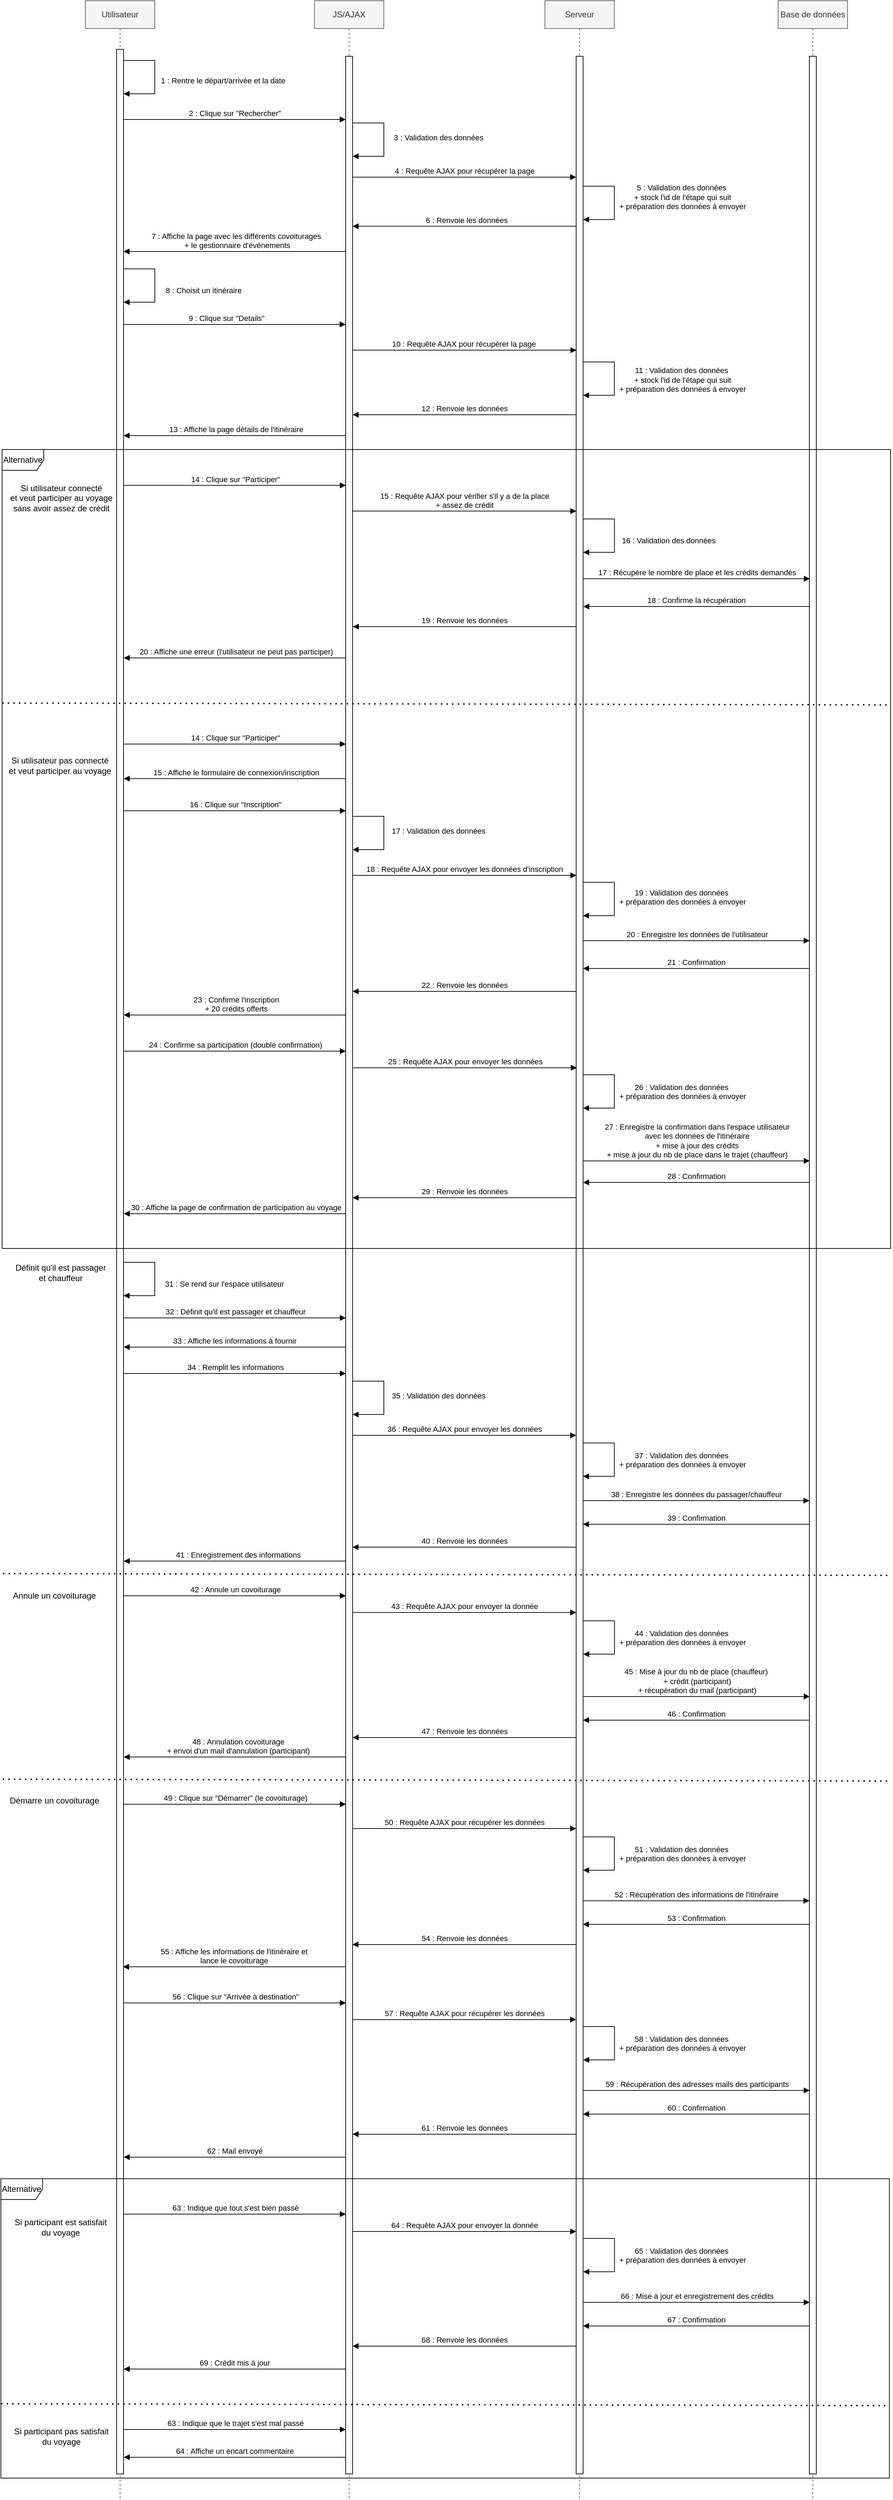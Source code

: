 <mxfile version="26.1.0">
  <diagram name="Page-1" id="u-rIRrIZhtLgrM0JxM6Q">
    <mxGraphModel dx="1744" dy="856" grid="1" gridSize="10" guides="1" tooltips="1" connect="1" arrows="1" fold="1" page="1" pageScale="1" pageWidth="3000" pageHeight="4000" math="0" shadow="0">
      <root>
        <mxCell id="0" />
        <mxCell id="1" parent="0" />
        <mxCell id="85-nd7Pac5KGnq_iWngu-76" value="48 : Annulation covoiturage&lt;div&gt;+ envoi d&#39;un mail d&#39;annulation (participant)&lt;/div&gt;" style="html=1;verticalAlign=bottom;endArrow=block;edgeStyle=elbowEdgeStyle;elbow=vertical;curved=0;rounded=0;jumpSize=6;" edge="1" parent="1">
          <mxGeometry relative="1" as="geometry">
            <mxPoint x="655" y="2812" as="sourcePoint" />
            <Array as="points">
              <mxPoint x="660" y="2812" />
            </Array>
            <mxPoint x="335.28" y="2812" as="targetPoint" />
            <mxPoint as="offset" />
          </mxGeometry>
        </mxCell>
        <mxCell id="85-nd7Pac5KGnq_iWngu-69" value="41 : Enregistrement des informations" style="html=1;verticalAlign=bottom;endArrow=block;edgeStyle=elbowEdgeStyle;elbow=vertical;curved=0;rounded=0;jumpSize=6;" edge="1" parent="1">
          <mxGeometry relative="1" as="geometry">
            <mxPoint x="655" y="2530" as="sourcePoint" />
            <Array as="points">
              <mxPoint x="660" y="2530" />
            </Array>
            <mxPoint x="335.28" y="2530" as="targetPoint" />
            <mxPoint as="offset" />
          </mxGeometry>
        </mxCell>
        <mxCell id="85-nd7Pac5KGnq_iWngu-58" value="30 : Affiche la page de confirmation de participation au voyage" style="html=1;verticalAlign=bottom;endArrow=block;edgeStyle=elbowEdgeStyle;elbow=vertical;curved=0;rounded=0;jumpSize=6;" edge="1" parent="1">
          <mxGeometry relative="1" as="geometry">
            <mxPoint x="658.78" y="2030" as="sourcePoint" />
            <Array as="points">
              <mxPoint x="659.28" y="2030" />
            </Array>
            <mxPoint x="335.28" y="2030" as="targetPoint" />
            <mxPoint as="offset" />
          </mxGeometry>
        </mxCell>
        <mxCell id="85-nd7Pac5KGnq_iWngu-50" value="23 : Confirme l&#39;inscription&lt;div&gt;+ 20 crédits offerts&lt;/div&gt;" style="html=1;verticalAlign=bottom;endArrow=block;edgeStyle=elbowEdgeStyle;elbow=vertical;curved=0;rounded=0;jumpSize=6;" edge="1" parent="1">
          <mxGeometry relative="1" as="geometry">
            <mxPoint x="658.78" y="1744" as="sourcePoint" />
            <Array as="points">
              <mxPoint x="659.28" y="1744" />
            </Array>
            <mxPoint x="335.28" y="1744" as="targetPoint" />
            <mxPoint as="offset" />
          </mxGeometry>
        </mxCell>
        <mxCell id="85-nd7Pac5KGnq_iWngu-42" value="15 : Affiche le formulaire de connexion/inscription" style="html=1;verticalAlign=bottom;endArrow=block;edgeStyle=elbowEdgeStyle;elbow=vertical;curved=0;rounded=0;jumpSize=6;" edge="1" parent="1">
          <mxGeometry relative="1" as="geometry">
            <mxPoint x="658.78" y="1403.75" as="sourcePoint" />
            <Array as="points">
              <mxPoint x="659.28" y="1403.75" />
            </Array>
            <mxPoint x="335.28" y="1403.75" as="targetPoint" />
            <mxPoint as="offset" />
          </mxGeometry>
        </mxCell>
        <mxCell id="85-nd7Pac5KGnq_iWngu-41" value="20 : Affiche une erreur (l&#39;utilisateur ne peut pas participer)" style="html=1;verticalAlign=bottom;endArrow=block;edgeStyle=elbowEdgeStyle;elbow=vertical;curved=0;rounded=0;jumpSize=6;" edge="1" parent="1">
          <mxGeometry relative="1" as="geometry">
            <mxPoint x="658.78" y="1230" as="sourcePoint" />
            <Array as="points">
              <mxPoint x="659.28" y="1230" />
            </Array>
            <mxPoint x="335.28" y="1230" as="targetPoint" />
            <mxPoint as="offset" />
          </mxGeometry>
        </mxCell>
        <mxCell id="85-nd7Pac5KGnq_iWngu-1" value="10 : Requête AJAX pour récupérer la page" style="html=1;verticalAlign=bottom;endArrow=block;edgeStyle=elbowEdgeStyle;elbow=vertical;curved=0;rounded=0;" edge="1" parent="1">
          <mxGeometry relative="1" as="geometry">
            <mxPoint x="661" y="787" as="sourcePoint" />
            <Array as="points">
              <mxPoint x="746" y="787" />
            </Array>
            <mxPoint x="987.5" y="787" as="targetPoint" />
          </mxGeometry>
        </mxCell>
        <mxCell id="85-nd7Pac5KGnq_iWngu-2" value="13 : Affiche la page détails de l&#39;itinéraire" style="html=1;verticalAlign=bottom;endArrow=block;edgeStyle=elbowEdgeStyle;elbow=vertical;curved=0;rounded=0;jumpSize=6;" edge="1" parent="1">
          <mxGeometry relative="1" as="geometry">
            <mxPoint x="658.5" y="910" as="sourcePoint" />
            <Array as="points">
              <mxPoint x="659" y="910" />
            </Array>
            <mxPoint x="335" y="910" as="targetPoint" />
            <mxPoint as="offset" />
          </mxGeometry>
        </mxCell>
        <mxCell id="85-nd7Pac5KGnq_iWngu-3" value="12 : Renvoie les données" style="html=1;verticalAlign=bottom;endArrow=block;edgeStyle=elbowEdgeStyle;elbow=vertical;curved=0;rounded=0;jumpSize=6;" edge="1" parent="1">
          <mxGeometry relative="1" as="geometry">
            <mxPoint x="987" y="880" as="sourcePoint" />
            <Array as="points">
              <mxPoint x="750" y="880" />
            </Array>
            <mxPoint x="665" y="880" as="targetPoint" />
            <mxPoint as="offset" />
          </mxGeometry>
        </mxCell>
        <mxCell id="85-nd7Pac5KGnq_iWngu-4" value="7 : Affiche la page avec les différents covoiturages&lt;div&gt;&amp;nbsp;+ le gestionnaire d&#39;événements&lt;/div&gt;" style="html=1;verticalAlign=bottom;endArrow=block;edgeStyle=elbowEdgeStyle;elbow=vertical;curved=0;rounded=0;jumpSize=6;" edge="1" parent="1">
          <mxGeometry relative="1" as="geometry">
            <mxPoint x="658.5" y="645" as="sourcePoint" />
            <Array as="points">
              <mxPoint x="659" y="645" />
            </Array>
            <mxPoint x="335" y="645" as="targetPoint" />
            <mxPoint as="offset" />
          </mxGeometry>
        </mxCell>
        <mxCell id="85-nd7Pac5KGnq_iWngu-5" value="Utilisateur" style="shape=umlLifeline;perimeter=lifelinePerimeter;whiteSpace=wrap;html=1;container=0;dropTarget=0;collapsible=0;recursiveResize=0;outlineConnect=0;portConstraint=eastwest;newEdgeStyle={&quot;edgeStyle&quot;:&quot;elbowEdgeStyle&quot;,&quot;elbow&quot;:&quot;vertical&quot;,&quot;curved&quot;:0,&quot;rounded&quot;:0};" vertex="1" parent="1">
          <mxGeometry x="280" y="284" width="100" height="330" as="geometry" />
        </mxCell>
        <mxCell id="85-nd7Pac5KGnq_iWngu-6" value="" style="html=1;points=[];perimeter=orthogonalPerimeter;outlineConnect=0;targetShapes=umlLifeline;portConstraint=eastwest;newEdgeStyle={&quot;edgeStyle&quot;:&quot;elbowEdgeStyle&quot;,&quot;elbow&quot;:&quot;vertical&quot;,&quot;curved&quot;:0,&quot;rounded&quot;:0};" vertex="1" parent="85-nd7Pac5KGnq_iWngu-5">
          <mxGeometry x="45" y="70" width="10" height="220" as="geometry" />
        </mxCell>
        <mxCell id="85-nd7Pac5KGnq_iWngu-7" value="JS/AJAX" style="shape=umlLifeline;perimeter=lifelinePerimeter;whiteSpace=wrap;html=1;container=0;dropTarget=0;collapsible=0;recursiveResize=0;outlineConnect=0;portConstraint=eastwest;newEdgeStyle={&quot;edgeStyle&quot;:&quot;elbowEdgeStyle&quot;,&quot;elbow&quot;:&quot;vertical&quot;,&quot;curved&quot;:0,&quot;rounded&quot;:0};" vertex="1" parent="1">
          <mxGeometry x="610" y="284" width="100" height="330" as="geometry" />
        </mxCell>
        <mxCell id="85-nd7Pac5KGnq_iWngu-8" value="" style="html=1;points=[];perimeter=orthogonalPerimeter;outlineConnect=0;targetShapes=umlLifeline;portConstraint=eastwest;newEdgeStyle={&quot;edgeStyle&quot;:&quot;elbowEdgeStyle&quot;,&quot;elbow&quot;:&quot;vertical&quot;,&quot;curved&quot;:0,&quot;rounded&quot;:0};" vertex="1" parent="85-nd7Pac5KGnq_iWngu-7">
          <mxGeometry x="45" y="80" width="10" height="210" as="geometry" />
        </mxCell>
        <mxCell id="85-nd7Pac5KGnq_iWngu-9" value="2 : Clique sur &quot;Rechercher&quot;" style="html=1;verticalAlign=bottom;endArrow=block;edgeStyle=elbowEdgeStyle;elbow=vertical;curved=0;rounded=0;" edge="1" parent="1">
          <mxGeometry relative="1" as="geometry">
            <mxPoint x="335" y="455" as="sourcePoint" />
            <Array as="points">
              <mxPoint x="420" y="455" />
            </Array>
            <mxPoint x="655" y="455" as="targetPoint" />
          </mxGeometry>
        </mxCell>
        <mxCell id="85-nd7Pac5KGnq_iWngu-10" value="Serveur" style="shape=umlLifeline;perimeter=lifelinePerimeter;whiteSpace=wrap;html=1;container=0;dropTarget=0;collapsible=0;recursiveResize=0;outlineConnect=0;portConstraint=eastwest;newEdgeStyle={&quot;edgeStyle&quot;:&quot;elbowEdgeStyle&quot;,&quot;elbow&quot;:&quot;vertical&quot;,&quot;curved&quot;:0,&quot;rounded&quot;:0};" vertex="1" parent="1">
          <mxGeometry x="942" y="284" width="100" height="330" as="geometry" />
        </mxCell>
        <mxCell id="85-nd7Pac5KGnq_iWngu-11" value="" style="html=1;points=[];perimeter=orthogonalPerimeter;outlineConnect=0;targetShapes=umlLifeline;portConstraint=eastwest;newEdgeStyle={&quot;edgeStyle&quot;:&quot;elbowEdgeStyle&quot;,&quot;elbow&quot;:&quot;vertical&quot;,&quot;curved&quot;:0,&quot;rounded&quot;:0};" vertex="1" parent="85-nd7Pac5KGnq_iWngu-10">
          <mxGeometry x="45" y="80" width="10" height="210" as="geometry" />
        </mxCell>
        <mxCell id="85-nd7Pac5KGnq_iWngu-12" value="4 : Requête AJAX pour récupérer la page" style="html=1;verticalAlign=bottom;endArrow=block;edgeStyle=elbowEdgeStyle;elbow=vertical;curved=0;rounded=0;" edge="1" parent="1">
          <mxGeometry relative="1" as="geometry">
            <mxPoint x="665" y="538" as="sourcePoint" />
            <Array as="points">
              <mxPoint x="750" y="538" />
            </Array>
            <mxPoint x="987" y="538" as="targetPoint" />
          </mxGeometry>
        </mxCell>
        <mxCell id="85-nd7Pac5KGnq_iWngu-13" value="6 : Renvoie les données" style="html=1;verticalAlign=bottom;endArrow=block;edgeStyle=elbowEdgeStyle;elbow=vertical;curved=0;rounded=0;jumpSize=6;" edge="1" parent="1">
          <mxGeometry x="-0.002" relative="1" as="geometry">
            <mxPoint x="991.5" y="608.66" as="sourcePoint" />
            <Array as="points">
              <mxPoint x="750" y="608.66" />
            </Array>
            <mxPoint x="665" y="608.66" as="targetPoint" />
            <mxPoint as="offset" />
          </mxGeometry>
        </mxCell>
        <mxCell id="85-nd7Pac5KGnq_iWngu-14" value="9 : Clique sur &quot;Details&quot;" style="html=1;verticalAlign=bottom;endArrow=block;edgeStyle=elbowEdgeStyle;elbow=vertical;curved=0;rounded=0;" edge="1" parent="1">
          <mxGeometry x="0.004" relative="1" as="geometry">
            <mxPoint x="330" y="730" as="sourcePoint" />
            <Array as="points">
              <mxPoint x="424" y="750" />
            </Array>
            <mxPoint x="655" y="750" as="targetPoint" />
            <mxPoint as="offset" />
          </mxGeometry>
        </mxCell>
        <mxCell id="85-nd7Pac5KGnq_iWngu-15" value="Utilisateur" style="shape=umlLifeline;perimeter=lifelinePerimeter;whiteSpace=wrap;html=1;container=0;dropTarget=0;collapsible=0;recursiveResize=0;outlineConnect=0;portConstraint=eastwest;newEdgeStyle={&quot;edgeStyle&quot;:&quot;elbowEdgeStyle&quot;,&quot;elbow&quot;:&quot;vertical&quot;,&quot;curved&quot;:0,&quot;rounded&quot;:0};fillColor=#f5f5f5;fontColor=#333333;strokeColor=#666666;" vertex="1" parent="1">
          <mxGeometry x="280" y="284" width="100" height="3596" as="geometry" />
        </mxCell>
        <mxCell id="85-nd7Pac5KGnq_iWngu-16" value="" style="html=1;points=[];perimeter=orthogonalPerimeter;outlineConnect=0;targetShapes=umlLifeline;portConstraint=eastwest;newEdgeStyle={&quot;edgeStyle&quot;:&quot;elbowEdgeStyle&quot;,&quot;elbow&quot;:&quot;vertical&quot;,&quot;curved&quot;:0,&quot;rounded&quot;:0};" vertex="1" parent="85-nd7Pac5KGnq_iWngu-15">
          <mxGeometry x="45" y="70" width="10" height="3490" as="geometry" />
        </mxCell>
        <mxCell id="85-nd7Pac5KGnq_iWngu-17" value="JS/AJAX" style="shape=umlLifeline;perimeter=lifelinePerimeter;whiteSpace=wrap;html=1;container=0;dropTarget=0;collapsible=0;recursiveResize=0;outlineConnect=0;portConstraint=eastwest;newEdgeStyle={&quot;edgeStyle&quot;:&quot;elbowEdgeStyle&quot;,&quot;elbow&quot;:&quot;vertical&quot;,&quot;curved&quot;:0,&quot;rounded&quot;:0};fillColor=#f5f5f5;fontColor=#333333;strokeColor=#666666;" vertex="1" parent="1">
          <mxGeometry x="610" y="284" width="100" height="3596" as="geometry" />
        </mxCell>
        <mxCell id="85-nd7Pac5KGnq_iWngu-18" value="" style="html=1;points=[];perimeter=orthogonalPerimeter;outlineConnect=0;targetShapes=umlLifeline;portConstraint=eastwest;newEdgeStyle={&quot;edgeStyle&quot;:&quot;elbowEdgeStyle&quot;,&quot;elbow&quot;:&quot;vertical&quot;,&quot;curved&quot;:0,&quot;rounded&quot;:0};" vertex="1" parent="85-nd7Pac5KGnq_iWngu-17">
          <mxGeometry x="45" y="80" width="10" height="3480" as="geometry" />
        </mxCell>
        <mxCell id="85-nd7Pac5KGnq_iWngu-19" value="Serveur" style="shape=umlLifeline;perimeter=lifelinePerimeter;whiteSpace=wrap;html=1;container=0;dropTarget=0;collapsible=0;recursiveResize=0;outlineConnect=0;portConstraint=eastwest;newEdgeStyle={&quot;edgeStyle&quot;:&quot;elbowEdgeStyle&quot;,&quot;elbow&quot;:&quot;vertical&quot;,&quot;curved&quot;:0,&quot;rounded&quot;:0};fillColor=#f5f5f5;fontColor=#333333;strokeColor=#666666;" vertex="1" parent="1">
          <mxGeometry x="942" y="284" width="100" height="3596" as="geometry" />
        </mxCell>
        <mxCell id="85-nd7Pac5KGnq_iWngu-20" value="" style="html=1;points=[];perimeter=orthogonalPerimeter;outlineConnect=0;targetShapes=umlLifeline;portConstraint=eastwest;newEdgeStyle={&quot;edgeStyle&quot;:&quot;elbowEdgeStyle&quot;,&quot;elbow&quot;:&quot;vertical&quot;,&quot;curved&quot;:0,&quot;rounded&quot;:0};" vertex="1" parent="85-nd7Pac5KGnq_iWngu-19">
          <mxGeometry x="45" y="80" width="10" height="3480" as="geometry" />
        </mxCell>
        <mxCell id="85-nd7Pac5KGnq_iWngu-21" value="Base de données" style="shape=umlLifeline;perimeter=lifelinePerimeter;whiteSpace=wrap;html=1;container=0;dropTarget=0;collapsible=0;recursiveResize=0;outlineConnect=0;portConstraint=eastwest;newEdgeStyle={&quot;edgeStyle&quot;:&quot;elbowEdgeStyle&quot;,&quot;elbow&quot;:&quot;vertical&quot;,&quot;curved&quot;:0,&quot;rounded&quot;:0};fillColor=#f5f5f5;fontColor=#333333;strokeColor=#666666;" vertex="1" parent="1">
          <mxGeometry x="1278" y="284" width="100" height="3596" as="geometry" />
        </mxCell>
        <mxCell id="85-nd7Pac5KGnq_iWngu-22" value="" style="html=1;points=[];perimeter=orthogonalPerimeter;outlineConnect=0;targetShapes=umlLifeline;portConstraint=eastwest;newEdgeStyle={&quot;edgeStyle&quot;:&quot;elbowEdgeStyle&quot;,&quot;elbow&quot;:&quot;vertical&quot;,&quot;curved&quot;:0,&quot;rounded&quot;:0};" vertex="1" parent="85-nd7Pac5KGnq_iWngu-21">
          <mxGeometry x="45" y="80" width="10" height="3480" as="geometry" />
        </mxCell>
        <mxCell id="85-nd7Pac5KGnq_iWngu-23" value="11 : Validation des données&amp;nbsp;&lt;div&gt;&lt;div&gt;+ stock l&#39;id de l&#39;étape qui suit&lt;/div&gt;&lt;div&gt;+ préparation des données à envoyer&lt;/div&gt;&lt;/div&gt;" style="html=1;verticalAlign=bottom;endArrow=block;edgeStyle=orthogonalEdgeStyle;elbow=vertical;rounded=0;" edge="1" parent="1">
          <mxGeometry x="0.348" y="-98" relative="1" as="geometry">
            <mxPoint x="997.004" y="804.0" as="sourcePoint" />
            <Array as="points">
              <mxPoint x="1042" y="804" />
              <mxPoint x="1042" y="852" />
            </Array>
            <mxPoint x="997" y="852" as="targetPoint" />
            <mxPoint x="98" y="98" as="offset" />
          </mxGeometry>
        </mxCell>
        <mxCell id="85-nd7Pac5KGnq_iWngu-24" value="5 : Validation des données&amp;nbsp;&lt;div&gt;+ stock l&#39;id de l&#39;étape qui suit&lt;div&gt;+ préparation des données à envoyer&lt;/div&gt;&lt;/div&gt;" style="html=1;verticalAlign=bottom;endArrow=block;edgeStyle=orthogonalEdgeStyle;elbow=vertical;rounded=0;" edge="1" parent="1">
          <mxGeometry x="0.203" y="98" relative="1" as="geometry">
            <mxPoint x="997.004" y="551.0" as="sourcePoint" />
            <Array as="points">
              <mxPoint x="1042" y="551" />
              <mxPoint x="1042" y="599" />
            </Array>
            <mxPoint x="997" y="599" as="targetPoint" />
            <mxPoint as="offset" />
          </mxGeometry>
        </mxCell>
        <mxCell id="85-nd7Pac5KGnq_iWngu-25" value="17 : Récupère le nombre de place et les crédits demandés" style="html=1;verticalAlign=bottom;endArrow=block;edgeStyle=elbowEdgeStyle;elbow=vertical;curved=0;rounded=0;" edge="1" parent="1">
          <mxGeometry relative="1" as="geometry">
            <mxPoint x="997.28" y="1116" as="sourcePoint" />
            <Array as="points">
              <mxPoint x="1082.28" y="1116" />
            </Array>
            <mxPoint x="1323.78" y="1116" as="targetPoint" />
          </mxGeometry>
        </mxCell>
        <mxCell id="85-nd7Pac5KGnq_iWngu-26" value="18 : Confirme la récupération" style="html=1;verticalAlign=bottom;endArrow=block;edgeStyle=elbowEdgeStyle;elbow=vertical;curved=0;rounded=0;" edge="1" parent="1">
          <mxGeometry relative="1" as="geometry">
            <mxPoint x="1323.78" y="1156" as="sourcePoint" />
            <Array as="points">
              <mxPoint x="1082.28" y="1156" />
            </Array>
            <mxPoint x="997.28" y="1156" as="targetPoint" />
          </mxGeometry>
        </mxCell>
        <mxCell id="85-nd7Pac5KGnq_iWngu-27" value="1 : Rentre le départ/arrivée et la date" style="html=1;verticalAlign=bottom;endArrow=block;edgeStyle=orthogonalEdgeStyle;elbow=vertical;rounded=0;" edge="1" parent="1">
          <mxGeometry x="0.203" y="98" relative="1" as="geometry">
            <mxPoint x="334.944" y="370.0" as="sourcePoint" />
            <Array as="points">
              <mxPoint x="379.94" y="370" />
              <mxPoint x="379.94" y="418" />
            </Array>
            <mxPoint x="334.94" y="418" as="targetPoint" />
            <mxPoint as="offset" />
          </mxGeometry>
        </mxCell>
        <mxCell id="85-nd7Pac5KGnq_iWngu-28" value="3 : Validation des données&amp;nbsp;" style="html=1;verticalAlign=bottom;endArrow=block;edgeStyle=orthogonalEdgeStyle;elbow=vertical;rounded=0;" edge="1" parent="1">
          <mxGeometry x="0.087" y="80" relative="1" as="geometry">
            <mxPoint x="665.004" y="460.0" as="sourcePoint" />
            <Array as="points">
              <mxPoint x="710" y="460" />
              <mxPoint x="710" y="508" />
            </Array>
            <mxPoint x="665" y="508" as="targetPoint" />
            <mxPoint as="offset" />
          </mxGeometry>
        </mxCell>
        <mxCell id="85-nd7Pac5KGnq_iWngu-30" value="8 : Choisit un itinéraire" style="html=1;verticalAlign=bottom;endArrow=block;edgeStyle=orthogonalEdgeStyle;elbow=vertical;rounded=0;" edge="1" parent="1">
          <mxGeometry x="0.232" y="70" relative="1" as="geometry">
            <mxPoint x="335.044" y="670.0" as="sourcePoint" />
            <Array as="points">
              <mxPoint x="380.04" y="670" />
              <mxPoint x="380.04" y="718" />
            </Array>
            <mxPoint x="335.04" y="718" as="targetPoint" />
            <mxPoint as="offset" />
          </mxGeometry>
        </mxCell>
        <mxCell id="85-nd7Pac5KGnq_iWngu-31" value="14 : Clique sur &quot;Participer&quot;" style="html=1;verticalAlign=bottom;endArrow=block;edgeStyle=elbowEdgeStyle;elbow=vertical;curved=0;rounded=0;" edge="1" parent="1">
          <mxGeometry x="0.004" relative="1" as="geometry">
            <mxPoint x="335.28" y="1354" as="sourcePoint" />
            <Array as="points">
              <mxPoint x="424.28" y="1354" />
            </Array>
            <mxPoint x="655.28" y="1354" as="targetPoint" />
            <mxPoint as="offset" />
          </mxGeometry>
        </mxCell>
        <mxCell id="85-nd7Pac5KGnq_iWngu-32" value="Alternative" style="shape=umlFrame;whiteSpace=wrap;html=1;pointerEvents=0;" vertex="1" parent="1">
          <mxGeometry x="160" y="930" width="1280" height="1150" as="geometry" />
        </mxCell>
        <mxCell id="85-nd7Pac5KGnq_iWngu-33" value="" style="endArrow=none;dashed=1;html=1;dashPattern=1 3;strokeWidth=2;rounded=0;exitX=0.001;exitY=0.571;exitDx=0;exitDy=0;exitPerimeter=0;" edge="1" parent="1">
          <mxGeometry width="50" height="50" relative="1" as="geometry">
            <mxPoint x="160.28" y="1295" as="sourcePoint" />
            <mxPoint x="1439" y="1297.63" as="targetPoint" />
          </mxGeometry>
        </mxCell>
        <mxCell id="85-nd7Pac5KGnq_iWngu-34" value="Si utilisateur pas connecté&lt;div&gt;et veut participer au voyage&lt;/div&gt;" style="text;html=1;align=center;verticalAlign=middle;resizable=0;points=[];autosize=1;strokeColor=none;fillColor=none;" vertex="1" parent="1">
          <mxGeometry x="158.28" y="1365" width="170" height="40" as="geometry" />
        </mxCell>
        <mxCell id="85-nd7Pac5KGnq_iWngu-35" value="18 : Requête AJAX pour envoyer les données d&#39;inscription" style="html=1;verticalAlign=bottom;endArrow=block;edgeStyle=elbowEdgeStyle;elbow=vertical;curved=0;rounded=0;" edge="1" parent="1">
          <mxGeometry relative="1" as="geometry">
            <mxPoint x="665.28" y="1543" as="sourcePoint" />
            <Array as="points">
              <mxPoint x="750.28" y="1543" />
            </Array>
            <mxPoint x="987.28" y="1543" as="targetPoint" />
          </mxGeometry>
        </mxCell>
        <mxCell id="85-nd7Pac5KGnq_iWngu-36" value="Si utilisateur connecté&lt;div&gt;et veut participer au voyage&lt;/div&gt;&lt;div&gt;sans avoir assez de crédit&lt;/div&gt;" style="text;html=1;align=center;verticalAlign=middle;resizable=0;points=[];autosize=1;strokeColor=none;fillColor=none;" vertex="1" parent="1">
          <mxGeometry x="160.28" y="970" width="170" height="60" as="geometry" />
        </mxCell>
        <mxCell id="85-nd7Pac5KGnq_iWngu-37" value="14 : Clique sur &quot;Participer&quot;" style="html=1;verticalAlign=bottom;endArrow=block;edgeStyle=elbowEdgeStyle;elbow=vertical;curved=0;rounded=0;" edge="1" parent="1">
          <mxGeometry x="0.004" relative="1" as="geometry">
            <mxPoint x="335.28" y="981.67" as="sourcePoint" />
            <Array as="points">
              <mxPoint x="424.28" y="981.67" />
            </Array>
            <mxPoint x="655.28" y="981.67" as="targetPoint" />
            <mxPoint as="offset" />
          </mxGeometry>
        </mxCell>
        <mxCell id="85-nd7Pac5KGnq_iWngu-38" value="15 : Requête AJAX pour vérifier s&#39;il y a de la place&lt;div&gt;+ assez de crédit&lt;/div&gt;" style="html=1;verticalAlign=bottom;endArrow=block;edgeStyle=elbowEdgeStyle;elbow=vertical;curved=0;rounded=0;" edge="1" parent="1">
          <mxGeometry relative="1" as="geometry">
            <mxPoint x="665.28" y="1018.67" as="sourcePoint" />
            <Array as="points">
              <mxPoint x="750.28" y="1018.67" />
            </Array>
            <mxPoint x="987.28" y="1018.67" as="targetPoint" />
          </mxGeometry>
        </mxCell>
        <mxCell id="85-nd7Pac5KGnq_iWngu-39" value="16 : Validation des données" style="html=1;verticalAlign=bottom;endArrow=block;edgeStyle=orthogonalEdgeStyle;elbow=vertical;rounded=0;" edge="1" parent="1">
          <mxGeometry x="0.232" y="78" relative="1" as="geometry">
            <mxPoint x="997.204" y="1030" as="sourcePoint" />
            <Array as="points">
              <mxPoint x="1042.2" y="1030" />
              <mxPoint x="1042.2" y="1078" />
            </Array>
            <mxPoint x="997.2" y="1078" as="targetPoint" />
            <mxPoint as="offset" />
          </mxGeometry>
        </mxCell>
        <mxCell id="85-nd7Pac5KGnq_iWngu-40" value="19 : Renvoie les données" style="html=1;verticalAlign=bottom;endArrow=block;edgeStyle=elbowEdgeStyle;elbow=vertical;curved=0;rounded=0;" edge="1" parent="1">
          <mxGeometry relative="1" as="geometry">
            <mxPoint x="987.28" y="1185" as="sourcePoint" />
            <Array as="points">
              <mxPoint x="750.28" y="1185" />
            </Array>
            <mxPoint x="665.28" y="1185" as="targetPoint" />
          </mxGeometry>
        </mxCell>
        <mxCell id="85-nd7Pac5KGnq_iWngu-43" value="16 : Clique sur &quot;Inscription&quot;" style="html=1;verticalAlign=bottom;endArrow=block;edgeStyle=elbowEdgeStyle;elbow=vertical;curved=0;rounded=0;" edge="1" parent="1">
          <mxGeometry x="0.004" relative="1" as="geometry">
            <mxPoint x="335.28" y="1450" as="sourcePoint" />
            <Array as="points">
              <mxPoint x="424.28" y="1450" />
            </Array>
            <mxPoint x="655.28" y="1450" as="targetPoint" />
            <mxPoint as="offset" />
          </mxGeometry>
        </mxCell>
        <mxCell id="85-nd7Pac5KGnq_iWngu-45" value="20 : Enregistre les données de l&#39;utilisateur" style="html=1;verticalAlign=bottom;endArrow=block;edgeStyle=elbowEdgeStyle;elbow=vertical;curved=0;rounded=0;" edge="1" parent="1">
          <mxGeometry relative="1" as="geometry">
            <mxPoint x="997" y="1637" as="sourcePoint" />
            <Array as="points">
              <mxPoint x="1082" y="1637" />
            </Array>
            <mxPoint x="1323.5" y="1637" as="targetPoint" />
          </mxGeometry>
        </mxCell>
        <mxCell id="85-nd7Pac5KGnq_iWngu-46" value="21 : Confirmation" style="html=1;verticalAlign=bottom;endArrow=block;edgeStyle=elbowEdgeStyle;elbow=vertical;curved=0;rounded=0;" edge="1" parent="1">
          <mxGeometry relative="1" as="geometry">
            <mxPoint x="1323.5" y="1677" as="sourcePoint" />
            <Array as="points">
              <mxPoint x="1082" y="1677" />
            </Array>
            <mxPoint x="997" y="1677" as="targetPoint" />
          </mxGeometry>
        </mxCell>
        <mxCell id="85-nd7Pac5KGnq_iWngu-47" value="17 : Validation des données&amp;nbsp;" style="html=1;verticalAlign=bottom;endArrow=block;edgeStyle=orthogonalEdgeStyle;elbow=vertical;rounded=0;" edge="1" parent="1">
          <mxGeometry x="0.087" y="80" relative="1" as="geometry">
            <mxPoint x="665.004" y="1458" as="sourcePoint" />
            <Array as="points">
              <mxPoint x="710" y="1458" />
              <mxPoint x="710" y="1506" />
            </Array>
            <mxPoint x="665" y="1506" as="targetPoint" />
            <mxPoint as="offset" />
          </mxGeometry>
        </mxCell>
        <mxCell id="85-nd7Pac5KGnq_iWngu-48" value="19 : Validation des données&amp;nbsp;&lt;div&gt;&lt;div&gt;+ préparation des données à envoyer&lt;br&gt;&lt;/div&gt;&lt;/div&gt;" style="html=1;verticalAlign=bottom;endArrow=block;edgeStyle=orthogonalEdgeStyle;elbow=vertical;rounded=0;" edge="1" parent="1">
          <mxGeometry x="0.188" y="98" relative="1" as="geometry">
            <mxPoint x="997.004" y="1553" as="sourcePoint" />
            <Array as="points">
              <mxPoint x="1042" y="1553" />
              <mxPoint x="1042" y="1601" />
            </Array>
            <mxPoint x="997" y="1601" as="targetPoint" />
            <mxPoint as="offset" />
          </mxGeometry>
        </mxCell>
        <mxCell id="85-nd7Pac5KGnq_iWngu-49" value="22 : Renvoie les données" style="html=1;verticalAlign=bottom;endArrow=block;edgeStyle=elbowEdgeStyle;elbow=vertical;curved=0;rounded=0;" edge="1" parent="1">
          <mxGeometry relative="1" as="geometry">
            <mxPoint x="987" y="1710" as="sourcePoint" />
            <Array as="points">
              <mxPoint x="750" y="1710" />
            </Array>
            <mxPoint x="665" y="1710" as="targetPoint" />
          </mxGeometry>
        </mxCell>
        <mxCell id="85-nd7Pac5KGnq_iWngu-51" value="24 : Confirme sa participation (double confirmation)" style="html=1;verticalAlign=bottom;endArrow=block;edgeStyle=elbowEdgeStyle;elbow=vertical;curved=0;rounded=0;" edge="1" parent="1">
          <mxGeometry x="0.004" relative="1" as="geometry">
            <mxPoint x="335.28" y="1796" as="sourcePoint" />
            <Array as="points">
              <mxPoint x="424.28" y="1796" />
            </Array>
            <mxPoint x="655.28" y="1796" as="targetPoint" />
            <mxPoint as="offset" />
          </mxGeometry>
        </mxCell>
        <mxCell id="85-nd7Pac5KGnq_iWngu-52" value="25 : Requête AJAX pour envoyer les données" style="html=1;verticalAlign=bottom;endArrow=block;edgeStyle=elbowEdgeStyle;elbow=vertical;curved=0;rounded=0;" edge="1" parent="1">
          <mxGeometry relative="1" as="geometry">
            <mxPoint x="666" y="1820" as="sourcePoint" />
            <Array as="points">
              <mxPoint x="751" y="1820" />
            </Array>
            <mxPoint x="988" y="1820" as="targetPoint" />
          </mxGeometry>
        </mxCell>
        <mxCell id="85-nd7Pac5KGnq_iWngu-53" value="26 : Validation des données&amp;nbsp;&lt;div&gt;&lt;div&gt;+ préparation des données à envoyer&lt;br&gt;&lt;/div&gt;&lt;/div&gt;" style="html=1;verticalAlign=bottom;endArrow=block;edgeStyle=orthogonalEdgeStyle;elbow=vertical;rounded=0;" edge="1" parent="1">
          <mxGeometry x="0.232" y="98" relative="1" as="geometry">
            <mxPoint x="997.004" y="1830.04" as="sourcePoint" />
            <Array as="points">
              <mxPoint x="1042" y="1830.04" />
              <mxPoint x="1042" y="1878.04" />
            </Array>
            <mxPoint x="997" y="1878.04" as="targetPoint" />
            <mxPoint as="offset" />
          </mxGeometry>
        </mxCell>
        <mxCell id="85-nd7Pac5KGnq_iWngu-54" value="27 : Enregistre la confirmation dans l&#39;espace utilisateur&lt;div&gt;avec les données de l&#39;itinéraire&lt;/div&gt;&lt;div&gt;+ mise à jour des crédits&lt;div&gt;+ mise à jour du nb de place dans le trajet (chauffeur)&lt;/div&gt;&lt;/div&gt;" style="html=1;verticalAlign=bottom;endArrow=block;edgeStyle=elbowEdgeStyle;elbow=vertical;curved=0;rounded=0;" edge="1" parent="1">
          <mxGeometry relative="1" as="geometry">
            <mxPoint x="997" y="1954" as="sourcePoint" />
            <Array as="points">
              <mxPoint x="1082" y="1954" />
            </Array>
            <mxPoint x="1323.5" y="1954" as="targetPoint" />
          </mxGeometry>
        </mxCell>
        <mxCell id="85-nd7Pac5KGnq_iWngu-55" value="28 : Confirmation" style="html=1;verticalAlign=bottom;endArrow=block;edgeStyle=elbowEdgeStyle;elbow=vertical;curved=0;rounded=0;" edge="1" parent="1">
          <mxGeometry relative="1" as="geometry">
            <mxPoint x="1323.5" y="1985" as="sourcePoint" />
            <Array as="points">
              <mxPoint x="1082" y="1985" />
            </Array>
            <mxPoint x="997" y="1985" as="targetPoint" />
          </mxGeometry>
        </mxCell>
        <mxCell id="85-nd7Pac5KGnq_iWngu-56" value="29 : Renvoie les données" style="html=1;verticalAlign=bottom;endArrow=block;edgeStyle=elbowEdgeStyle;elbow=vertical;curved=0;rounded=0;" edge="1" parent="1">
          <mxGeometry relative="1" as="geometry">
            <mxPoint x="987" y="2007" as="sourcePoint" />
            <Array as="points">
              <mxPoint x="750" y="2007" />
            </Array>
            <mxPoint x="665" y="2007" as="targetPoint" />
          </mxGeometry>
        </mxCell>
        <mxCell id="85-nd7Pac5KGnq_iWngu-59" value="32 : Définit qu&#39;il est passager et chauffeur" style="html=1;verticalAlign=bottom;endArrow=block;edgeStyle=elbowEdgeStyle;elbow=vertical;curved=0;rounded=0;" edge="1" parent="1">
          <mxGeometry x="0.004" relative="1" as="geometry">
            <mxPoint x="335.28" y="2180" as="sourcePoint" />
            <Array as="points">
              <mxPoint x="424.28" y="2180" />
            </Array>
            <mxPoint x="655.28" y="2180" as="targetPoint" />
            <mxPoint as="offset" />
          </mxGeometry>
        </mxCell>
        <mxCell id="85-nd7Pac5KGnq_iWngu-60" value="31 : Se rend sur l&#39;espace utilisateur" style="html=1;verticalAlign=bottom;endArrow=block;edgeStyle=orthogonalEdgeStyle;elbow=vertical;rounded=0;" edge="1" parent="1">
          <mxGeometry x="0.232" y="100" relative="1" as="geometry">
            <mxPoint x="334.974" y="2100" as="sourcePoint" />
            <Array as="points">
              <mxPoint x="379.97" y="2100" />
              <mxPoint x="379.97" y="2148" />
            </Array>
            <mxPoint x="334.97" y="2148" as="targetPoint" />
            <mxPoint as="offset" />
          </mxGeometry>
        </mxCell>
        <mxCell id="85-nd7Pac5KGnq_iWngu-61" value="33 : Affiche les informations à fournir" style="html=1;verticalAlign=bottom;endArrow=block;edgeStyle=elbowEdgeStyle;elbow=vertical;curved=0;rounded=0;jumpSize=6;" edge="1" parent="1" source="85-nd7Pac5KGnq_iWngu-18">
          <mxGeometry relative="1" as="geometry">
            <mxPoint x="658.78" y="2222" as="sourcePoint" />
            <Array as="points">
              <mxPoint x="660" y="2222" />
            </Array>
            <mxPoint x="335.28" y="2222" as="targetPoint" />
            <mxPoint as="offset" />
          </mxGeometry>
        </mxCell>
        <mxCell id="85-nd7Pac5KGnq_iWngu-62" value="34 : Remplit les informations" style="html=1;verticalAlign=bottom;endArrow=block;edgeStyle=elbowEdgeStyle;elbow=vertical;curved=0;rounded=0;" edge="1" parent="1">
          <mxGeometry x="0.004" relative="1" as="geometry">
            <mxPoint x="335.28" y="2260" as="sourcePoint" />
            <Array as="points">
              <mxPoint x="424.28" y="2260" />
            </Array>
            <mxPoint x="655.28" y="2260" as="targetPoint" />
            <mxPoint as="offset" />
          </mxGeometry>
        </mxCell>
        <mxCell id="85-nd7Pac5KGnq_iWngu-63" value="36 : Requête AJAX pour envoyer les données" style="html=1;verticalAlign=bottom;endArrow=block;edgeStyle=elbowEdgeStyle;elbow=vertical;curved=0;rounded=0;" edge="1" parent="1">
          <mxGeometry relative="1" as="geometry">
            <mxPoint x="665" y="2349" as="sourcePoint" />
            <Array as="points">
              <mxPoint x="750" y="2349" />
            </Array>
            <mxPoint x="987" y="2349" as="targetPoint" />
          </mxGeometry>
        </mxCell>
        <mxCell id="85-nd7Pac5KGnq_iWngu-64" value="35 : Validation des données&amp;nbsp;" style="html=1;verticalAlign=bottom;endArrow=block;edgeStyle=orthogonalEdgeStyle;elbow=vertical;rounded=0;" edge="1" parent="1">
          <mxGeometry x="0.087" y="80" relative="1" as="geometry">
            <mxPoint x="665.004" y="2271" as="sourcePoint" />
            <Array as="points">
              <mxPoint x="710" y="2271" />
              <mxPoint x="710" y="2319" />
            </Array>
            <mxPoint x="665" y="2319" as="targetPoint" />
            <mxPoint as="offset" />
          </mxGeometry>
        </mxCell>
        <mxCell id="85-nd7Pac5KGnq_iWngu-65" value="38 : Enregistre les données du passager/chauffeur" style="html=1;verticalAlign=bottom;endArrow=block;edgeStyle=elbowEdgeStyle;elbow=vertical;curved=0;rounded=0;" edge="1" parent="1">
          <mxGeometry relative="1" as="geometry">
            <mxPoint x="996.75" y="2443" as="sourcePoint" />
            <Array as="points">
              <mxPoint x="1081.75" y="2443" />
            </Array>
            <mxPoint x="1323.25" y="2443" as="targetPoint" />
          </mxGeometry>
        </mxCell>
        <mxCell id="85-nd7Pac5KGnq_iWngu-66" value="39 : Confirmation" style="html=1;verticalAlign=bottom;endArrow=block;edgeStyle=elbowEdgeStyle;elbow=vertical;curved=0;rounded=0;" edge="1" parent="1">
          <mxGeometry relative="1" as="geometry">
            <mxPoint x="1323.25" y="2477" as="sourcePoint" />
            <Array as="points">
              <mxPoint x="1081.75" y="2477" />
            </Array>
            <mxPoint x="996.75" y="2477" as="targetPoint" />
          </mxGeometry>
        </mxCell>
        <mxCell id="85-nd7Pac5KGnq_iWngu-67" value="40 : Renvoie les données" style="html=1;verticalAlign=bottom;endArrow=block;edgeStyle=elbowEdgeStyle;elbow=vertical;curved=0;rounded=0;" edge="1" parent="1">
          <mxGeometry relative="1" as="geometry">
            <mxPoint x="986.75" y="2510" as="sourcePoint" />
            <Array as="points">
              <mxPoint x="749.75" y="2510" />
            </Array>
            <mxPoint x="664.75" y="2510" as="targetPoint" />
          </mxGeometry>
        </mxCell>
        <mxCell id="85-nd7Pac5KGnq_iWngu-68" value="37 : Validation des données&amp;nbsp;&lt;div&gt;&lt;div&gt;+ préparation des données à envoyer&lt;br&gt;&lt;/div&gt;&lt;/div&gt;" style="html=1;verticalAlign=bottom;endArrow=block;edgeStyle=orthogonalEdgeStyle;elbow=vertical;rounded=0;" edge="1" parent="1">
          <mxGeometry x="0.232" y="98" relative="1" as="geometry">
            <mxPoint x="997.004" y="2360.04" as="sourcePoint" />
            <Array as="points">
              <mxPoint x="1042" y="2360.04" />
              <mxPoint x="1042" y="2408.04" />
            </Array>
            <mxPoint x="997" y="2408.04" as="targetPoint" />
            <mxPoint as="offset" />
          </mxGeometry>
        </mxCell>
        <mxCell id="85-nd7Pac5KGnq_iWngu-70" value="42 : Annule un covoiturage" style="html=1;verticalAlign=bottom;endArrow=block;edgeStyle=elbowEdgeStyle;elbow=vertical;curved=0;rounded=0;" edge="1" parent="1">
          <mxGeometry x="0.004" relative="1" as="geometry">
            <mxPoint x="335.28" y="2580" as="sourcePoint" />
            <Array as="points">
              <mxPoint x="424.28" y="2580" />
            </Array>
            <mxPoint x="655.28" y="2580" as="targetPoint" />
            <mxPoint as="offset" />
          </mxGeometry>
        </mxCell>
        <mxCell id="85-nd7Pac5KGnq_iWngu-71" value="43 : Requête AJAX pour envoyer la donnée" style="html=1;verticalAlign=bottom;endArrow=block;edgeStyle=elbowEdgeStyle;elbow=vertical;curved=0;rounded=0;" edge="1" parent="1">
          <mxGeometry relative="1" as="geometry">
            <mxPoint x="665" y="2604" as="sourcePoint" />
            <Array as="points">
              <mxPoint x="750" y="2604" />
            </Array>
            <mxPoint x="987" y="2604" as="targetPoint" />
          </mxGeometry>
        </mxCell>
        <mxCell id="85-nd7Pac5KGnq_iWngu-72" value="45 : Mise à jour du nb de place (chauffeur)&amp;nbsp;&lt;div&gt;+ crédit (participant)&lt;/div&gt;&lt;div&gt;+ récupération du mail (participant)&lt;/div&gt;" style="html=1;verticalAlign=bottom;endArrow=block;edgeStyle=elbowEdgeStyle;elbow=vertical;curved=0;rounded=0;" edge="1" parent="1">
          <mxGeometry relative="1" as="geometry">
            <mxPoint x="997" y="2724.96" as="sourcePoint" />
            <Array as="points">
              <mxPoint x="1082" y="2724.96" />
            </Array>
            <mxPoint x="1323.5" y="2724.96" as="targetPoint" />
          </mxGeometry>
        </mxCell>
        <mxCell id="85-nd7Pac5KGnq_iWngu-73" value="46 : Confirmation" style="html=1;verticalAlign=bottom;endArrow=block;edgeStyle=elbowEdgeStyle;elbow=vertical;curved=0;rounded=0;" edge="1" parent="1">
          <mxGeometry relative="1" as="geometry">
            <mxPoint x="1323.5" y="2758.96" as="sourcePoint" />
            <Array as="points">
              <mxPoint x="1082" y="2758.96" />
            </Array>
            <mxPoint x="997" y="2758.96" as="targetPoint" />
          </mxGeometry>
        </mxCell>
        <mxCell id="85-nd7Pac5KGnq_iWngu-74" value="47 : Renvoie les données" style="html=1;verticalAlign=bottom;endArrow=block;edgeStyle=elbowEdgeStyle;elbow=vertical;curved=0;rounded=0;" edge="1" parent="1">
          <mxGeometry relative="1" as="geometry">
            <mxPoint x="987" y="2783.96" as="sourcePoint" />
            <Array as="points">
              <mxPoint x="750" y="2783.96" />
            </Array>
            <mxPoint x="665" y="2783.96" as="targetPoint" />
          </mxGeometry>
        </mxCell>
        <mxCell id="85-nd7Pac5KGnq_iWngu-75" value="44 : Validation des données&amp;nbsp;&lt;div&gt;&lt;div&gt;+ préparation des données à envoyer&lt;br&gt;&lt;/div&gt;&lt;/div&gt;" style="html=1;verticalAlign=bottom;endArrow=block;edgeStyle=orthogonalEdgeStyle;elbow=vertical;rounded=0;" edge="1" parent="1">
          <mxGeometry x="0.232" y="98" relative="1" as="geometry">
            <mxPoint x="997.254" y="2616" as="sourcePoint" />
            <Array as="points">
              <mxPoint x="1042.25" y="2616" />
              <mxPoint x="1042.25" y="2664" />
            </Array>
            <mxPoint x="997.25" y="2664" as="targetPoint" />
            <mxPoint as="offset" />
          </mxGeometry>
        </mxCell>
        <mxCell id="85-nd7Pac5KGnq_iWngu-77" value="49 : Clique sur &quot;Démarrer&quot; (le covoiturage)" style="html=1;verticalAlign=bottom;endArrow=block;edgeStyle=elbowEdgeStyle;elbow=vertical;curved=0;rounded=0;" edge="1" parent="1">
          <mxGeometry x="0.004" relative="1" as="geometry">
            <mxPoint x="335.28" y="2880" as="sourcePoint" />
            <Array as="points">
              <mxPoint x="424.28" y="2880" />
            </Array>
            <mxPoint x="655.28" y="2880" as="targetPoint" />
            <mxPoint as="offset" />
          </mxGeometry>
        </mxCell>
        <mxCell id="85-nd7Pac5KGnq_iWngu-78" value="50 : Requête AJAX pour récupérer les données" style="html=1;verticalAlign=bottom;endArrow=block;edgeStyle=elbowEdgeStyle;elbow=vertical;curved=0;rounded=0;" edge="1" parent="1">
          <mxGeometry relative="1" as="geometry">
            <mxPoint x="665" y="2915" as="sourcePoint" />
            <Array as="points">
              <mxPoint x="750" y="2915" />
            </Array>
            <mxPoint x="987" y="2915" as="targetPoint" />
          </mxGeometry>
        </mxCell>
        <mxCell id="85-nd7Pac5KGnq_iWngu-79" value="52 : Récupération des informations de l&#39;itinéraire" style="html=1;verticalAlign=bottom;endArrow=block;edgeStyle=elbowEdgeStyle;elbow=vertical;curved=0;rounded=0;" edge="1" parent="1">
          <mxGeometry relative="1" as="geometry">
            <mxPoint x="996.75" y="3018.96" as="sourcePoint" />
            <Array as="points">
              <mxPoint x="1081.75" y="3018.96" />
            </Array>
            <mxPoint x="1323.25" y="3018.96" as="targetPoint" />
          </mxGeometry>
        </mxCell>
        <mxCell id="85-nd7Pac5KGnq_iWngu-80" value="53 : Confirmation" style="html=1;verticalAlign=bottom;endArrow=block;edgeStyle=elbowEdgeStyle;elbow=vertical;curved=0;rounded=0;" edge="1" parent="1">
          <mxGeometry relative="1" as="geometry">
            <mxPoint x="1323.25" y="3052.96" as="sourcePoint" />
            <Array as="points">
              <mxPoint x="1081.75" y="3052.96" />
            </Array>
            <mxPoint x="996.75" y="3052.96" as="targetPoint" />
          </mxGeometry>
        </mxCell>
        <mxCell id="85-nd7Pac5KGnq_iWngu-81" value="54 : Renvoie les données" style="html=1;verticalAlign=bottom;endArrow=block;edgeStyle=elbowEdgeStyle;elbow=vertical;curved=0;rounded=0;" edge="1" parent="1">
          <mxGeometry relative="1" as="geometry">
            <mxPoint x="986.75" y="3081.96" as="sourcePoint" />
            <Array as="points">
              <mxPoint x="749.75" y="3081.96" />
            </Array>
            <mxPoint x="664.75" y="3081.96" as="targetPoint" />
          </mxGeometry>
        </mxCell>
        <mxCell id="85-nd7Pac5KGnq_iWngu-82" value="51 : Validation des données&amp;nbsp;&lt;div&gt;&lt;div&gt;+ préparation des données à envoyer&lt;br&gt;&lt;/div&gt;&lt;/div&gt;" style="html=1;verticalAlign=bottom;endArrow=block;edgeStyle=orthogonalEdgeStyle;elbow=vertical;rounded=0;" edge="1" parent="1">
          <mxGeometry x="0.232" y="98" relative="1" as="geometry">
            <mxPoint x="997.004" y="2927" as="sourcePoint" />
            <Array as="points">
              <mxPoint x="1042" y="2927" />
              <mxPoint x="1042" y="2975" />
            </Array>
            <mxPoint x="997" y="2975" as="targetPoint" />
            <mxPoint as="offset" />
          </mxGeometry>
        </mxCell>
        <mxCell id="85-nd7Pac5KGnq_iWngu-83" value="55 : Affiche les informations de l&#39;itinéraire et&lt;div&gt;lance le covoiturage&lt;/div&gt;" style="html=1;verticalAlign=bottom;endArrow=block;edgeStyle=elbowEdgeStyle;elbow=vertical;curved=0;rounded=0;" edge="1" parent="1">
          <mxGeometry x="0.004" relative="1" as="geometry">
            <mxPoint x="654.28" y="3114" as="sourcePoint" />
            <Array as="points">
              <mxPoint x="423.28" y="3114" />
            </Array>
            <mxPoint x="334.28" y="3114" as="targetPoint" />
            <mxPoint as="offset" />
          </mxGeometry>
        </mxCell>
        <mxCell id="85-nd7Pac5KGnq_iWngu-84" value="56 : Clique sur &quot;Arrivée à destination&quot;" style="html=1;verticalAlign=bottom;endArrow=block;edgeStyle=elbowEdgeStyle;elbow=vertical;curved=0;rounded=0;" edge="1" parent="1">
          <mxGeometry x="0.004" relative="1" as="geometry">
            <mxPoint x="335.28" y="3166" as="sourcePoint" />
            <Array as="points">
              <mxPoint x="424.28" y="3166" />
            </Array>
            <mxPoint x="655.28" y="3166" as="targetPoint" />
            <mxPoint as="offset" />
          </mxGeometry>
        </mxCell>
        <mxCell id="85-nd7Pac5KGnq_iWngu-85" value="57 : Requête AJAX pour récupérer les données" style="html=1;verticalAlign=bottom;endArrow=block;edgeStyle=elbowEdgeStyle;elbow=vertical;curved=0;rounded=0;" edge="1" parent="1">
          <mxGeometry relative="1" as="geometry">
            <mxPoint x="665" y="3190" as="sourcePoint" />
            <Array as="points">
              <mxPoint x="750" y="3190" />
            </Array>
            <mxPoint x="987" y="3190" as="targetPoint" />
          </mxGeometry>
        </mxCell>
        <mxCell id="85-nd7Pac5KGnq_iWngu-86" value="59 : Récupération des adresses mails des participants" style="html=1;verticalAlign=bottom;endArrow=block;edgeStyle=elbowEdgeStyle;elbow=vertical;curved=0;rounded=0;" edge="1" parent="1">
          <mxGeometry relative="1" as="geometry">
            <mxPoint x="997" y="3291.96" as="sourcePoint" />
            <Array as="points">
              <mxPoint x="1082" y="3291.96" />
            </Array>
            <mxPoint x="1323.5" y="3291.96" as="targetPoint" />
          </mxGeometry>
        </mxCell>
        <mxCell id="85-nd7Pac5KGnq_iWngu-87" value="60 : Confirmation" style="html=1;verticalAlign=bottom;endArrow=block;edgeStyle=elbowEdgeStyle;elbow=vertical;curved=0;rounded=0;" edge="1" parent="1">
          <mxGeometry relative="1" as="geometry">
            <mxPoint x="1323.5" y="3325.96" as="sourcePoint" />
            <Array as="points">
              <mxPoint x="1082" y="3325.96" />
            </Array>
            <mxPoint x="997" y="3325.96" as="targetPoint" />
          </mxGeometry>
        </mxCell>
        <mxCell id="85-nd7Pac5KGnq_iWngu-88" value="61 : Renvoie les données" style="html=1;verticalAlign=bottom;endArrow=block;edgeStyle=elbowEdgeStyle;elbow=vertical;curved=0;rounded=0;" edge="1" parent="1">
          <mxGeometry relative="1" as="geometry">
            <mxPoint x="987" y="3354.96" as="sourcePoint" />
            <Array as="points">
              <mxPoint x="750" y="3354.96" />
            </Array>
            <mxPoint x="665" y="3354.96" as="targetPoint" />
          </mxGeometry>
        </mxCell>
        <mxCell id="85-nd7Pac5KGnq_iWngu-89" value="58 : Validation des données&amp;nbsp;&lt;div&gt;&lt;div&gt;+ préparation des données à envoyer&lt;br&gt;&lt;/div&gt;&lt;/div&gt;" style="html=1;verticalAlign=bottom;endArrow=block;edgeStyle=orthogonalEdgeStyle;elbow=vertical;rounded=0;" edge="1" parent="1">
          <mxGeometry x="0.232" y="98" relative="1" as="geometry">
            <mxPoint x="997.254" y="3200" as="sourcePoint" />
            <Array as="points">
              <mxPoint x="1042.25" y="3200" />
              <mxPoint x="1042.25" y="3248" />
            </Array>
            <mxPoint x="997.25" y="3248" as="targetPoint" />
            <mxPoint as="offset" />
          </mxGeometry>
        </mxCell>
        <mxCell id="85-nd7Pac5KGnq_iWngu-90" value="62 : Mail envoyé" style="html=1;verticalAlign=bottom;endArrow=block;edgeStyle=elbowEdgeStyle;elbow=vertical;curved=0;rounded=0;" edge="1" parent="1">
          <mxGeometry x="0.004" relative="1" as="geometry">
            <mxPoint x="655.28" y="3388" as="sourcePoint" />
            <Array as="points">
              <mxPoint x="424.28" y="3388" />
            </Array>
            <mxPoint x="335.28" y="3388" as="targetPoint" />
            <mxPoint as="offset" />
          </mxGeometry>
        </mxCell>
        <mxCell id="85-nd7Pac5KGnq_iWngu-92" value="Alternative" style="shape=umlFrame;whiteSpace=wrap;html=1;pointerEvents=0;" vertex="1" parent="1">
          <mxGeometry x="158.28" y="3419" width="1280" height="431" as="geometry" />
        </mxCell>
        <mxCell id="85-nd7Pac5KGnq_iWngu-93" value="" style="endArrow=none;dashed=1;html=1;dashPattern=1 3;strokeWidth=2;rounded=0;exitX=0.001;exitY=0.571;exitDx=0;exitDy=0;exitPerimeter=0;" edge="1" parent="1">
          <mxGeometry width="50" height="50" relative="1" as="geometry">
            <mxPoint x="158.56" y="3743" as="sourcePoint" />
            <mxPoint x="1437.28" y="3745.63" as="targetPoint" />
          </mxGeometry>
        </mxCell>
        <mxCell id="85-nd7Pac5KGnq_iWngu-94" value="Si participant est satisfait&lt;div&gt;du voyage&lt;/div&gt;" style="text;html=1;align=center;verticalAlign=middle;resizable=0;points=[];autosize=1;strokeColor=none;fillColor=none;" vertex="1" parent="1">
          <mxGeometry x="163.56" y="3469" width="160" height="40" as="geometry" />
        </mxCell>
        <mxCell id="85-nd7Pac5KGnq_iWngu-96" value="63 : Indique que tout s&#39;est bien passé" style="html=1;verticalAlign=bottom;endArrow=block;edgeStyle=elbowEdgeStyle;elbow=vertical;curved=0;rounded=0;" edge="1" parent="1">
          <mxGeometry x="0.004" relative="1" as="geometry">
            <mxPoint x="335.28" y="3470" as="sourcePoint" />
            <Array as="points">
              <mxPoint x="424.28" y="3470" />
            </Array>
            <mxPoint x="655.28" y="3470" as="targetPoint" />
            <mxPoint as="offset" />
          </mxGeometry>
        </mxCell>
        <mxCell id="85-nd7Pac5KGnq_iWngu-97" value="64 : Requête AJAX pour envoyer la donnée" style="html=1;verticalAlign=bottom;endArrow=block;edgeStyle=elbowEdgeStyle;elbow=vertical;curved=0;rounded=0;" edge="1" parent="1">
          <mxGeometry relative="1" as="geometry">
            <mxPoint x="665" y="3495" as="sourcePoint" />
            <Array as="points">
              <mxPoint x="750" y="3495" />
            </Array>
            <mxPoint x="987" y="3495" as="targetPoint" />
          </mxGeometry>
        </mxCell>
        <mxCell id="85-nd7Pac5KGnq_iWngu-98" value="66 : Mise à jour et enregistrement des crédits" style="html=1;verticalAlign=bottom;endArrow=block;edgeStyle=elbowEdgeStyle;elbow=vertical;curved=0;rounded=0;" edge="1" parent="1">
          <mxGeometry relative="1" as="geometry">
            <mxPoint x="997" y="3596.96" as="sourcePoint" />
            <Array as="points">
              <mxPoint x="1082" y="3596.96" />
            </Array>
            <mxPoint x="1323.5" y="3596.96" as="targetPoint" />
          </mxGeometry>
        </mxCell>
        <mxCell id="85-nd7Pac5KGnq_iWngu-99" value="67 : Confirmation" style="html=1;verticalAlign=bottom;endArrow=block;edgeStyle=elbowEdgeStyle;elbow=vertical;curved=0;rounded=0;" edge="1" parent="1">
          <mxGeometry relative="1" as="geometry">
            <mxPoint x="1323.5" y="3630.96" as="sourcePoint" />
            <Array as="points">
              <mxPoint x="1082" y="3630.96" />
            </Array>
            <mxPoint x="997" y="3630.96" as="targetPoint" />
          </mxGeometry>
        </mxCell>
        <mxCell id="85-nd7Pac5KGnq_iWngu-100" value="68 : Renvoie les données" style="html=1;verticalAlign=bottom;endArrow=block;edgeStyle=elbowEdgeStyle;elbow=vertical;curved=0;rounded=0;" edge="1" parent="1">
          <mxGeometry relative="1" as="geometry">
            <mxPoint x="987" y="3659.96" as="sourcePoint" />
            <Array as="points">
              <mxPoint x="750" y="3659.96" />
            </Array>
            <mxPoint x="665" y="3659.96" as="targetPoint" />
          </mxGeometry>
        </mxCell>
        <mxCell id="85-nd7Pac5KGnq_iWngu-101" value="65 : Validation des données&amp;nbsp;&lt;div&gt;&lt;div&gt;+ préparation des données à envoyer&lt;br&gt;&lt;/div&gt;&lt;/div&gt;" style="html=1;verticalAlign=bottom;endArrow=block;edgeStyle=orthogonalEdgeStyle;elbow=vertical;rounded=0;" edge="1" parent="1">
          <mxGeometry x="0.232" y="98" relative="1" as="geometry">
            <mxPoint x="997.254" y="3505" as="sourcePoint" />
            <Array as="points">
              <mxPoint x="1042.25" y="3505" />
              <mxPoint x="1042.25" y="3553" />
            </Array>
            <mxPoint x="997.25" y="3553" as="targetPoint" />
            <mxPoint as="offset" />
          </mxGeometry>
        </mxCell>
        <mxCell id="85-nd7Pac5KGnq_iWngu-102" value="69 : Crédit mis à jour" style="html=1;verticalAlign=bottom;endArrow=block;edgeStyle=elbowEdgeStyle;elbow=vertical;curved=0;rounded=0;" edge="1" parent="1">
          <mxGeometry x="0.004" relative="1" as="geometry">
            <mxPoint x="655.28" y="3693" as="sourcePoint" />
            <Array as="points">
              <mxPoint x="424.28" y="3693" />
            </Array>
            <mxPoint x="335.28" y="3693" as="targetPoint" />
            <mxPoint as="offset" />
          </mxGeometry>
        </mxCell>
        <mxCell id="85-nd7Pac5KGnq_iWngu-103" value="Si participant pas satisfait&lt;div&gt;du voyage&lt;/div&gt;" style="text;html=1;align=center;verticalAlign=middle;resizable=0;points=[];autosize=1;strokeColor=none;fillColor=none;" vertex="1" parent="1">
          <mxGeometry x="165.28" y="3770" width="160" height="40" as="geometry" />
        </mxCell>
        <mxCell id="85-nd7Pac5KGnq_iWngu-104" value="63 : Indique que le trajet s&#39;est mal passé" style="html=1;verticalAlign=bottom;endArrow=block;edgeStyle=elbowEdgeStyle;elbow=vertical;curved=0;rounded=0;" edge="1" parent="1">
          <mxGeometry x="0.004" relative="1" as="geometry">
            <mxPoint x="335.28" y="3780" as="sourcePoint" />
            <Array as="points">
              <mxPoint x="424.28" y="3780" />
            </Array>
            <mxPoint x="655.28" y="3780" as="targetPoint" />
            <mxPoint as="offset" />
          </mxGeometry>
        </mxCell>
        <mxCell id="85-nd7Pac5KGnq_iWngu-105" value="64 : Affiche un encart commentaire" style="html=1;verticalAlign=bottom;endArrow=block;edgeStyle=elbowEdgeStyle;elbow=vertical;curved=0;rounded=0;" edge="1" parent="1">
          <mxGeometry x="0.004" relative="1" as="geometry">
            <mxPoint x="655.28" y="3820" as="sourcePoint" />
            <Array as="points">
              <mxPoint x="424.28" y="3820" />
            </Array>
            <mxPoint x="335.28" y="3820" as="targetPoint" />
            <mxPoint as="offset" />
          </mxGeometry>
        </mxCell>
        <mxCell id="85-nd7Pac5KGnq_iWngu-106" value="" style="endArrow=none;dashed=1;html=1;dashPattern=1 3;strokeWidth=2;rounded=0;exitX=0.001;exitY=0.571;exitDx=0;exitDy=0;exitPerimeter=0;" edge="1" parent="1">
          <mxGeometry width="50" height="50" relative="1" as="geometry">
            <mxPoint x="161.0" y="2844" as="sourcePoint" />
            <mxPoint x="1439.72" y="2846.63" as="targetPoint" />
          </mxGeometry>
        </mxCell>
        <mxCell id="85-nd7Pac5KGnq_iWngu-107" value="Annule un covoiturage" style="text;html=1;align=center;verticalAlign=middle;resizable=0;points=[];autosize=1;strokeColor=none;fillColor=none;" vertex="1" parent="1">
          <mxGeometry x="165.28" y="2565" width="140" height="30" as="geometry" />
        </mxCell>
        <mxCell id="85-nd7Pac5KGnq_iWngu-108" value="Démarre un covoiturage" style="text;html=1;align=center;verticalAlign=middle;resizable=0;points=[];autosize=1;strokeColor=none;fillColor=none;" vertex="1" parent="1">
          <mxGeometry x="160.28" y="2860" width="150" height="30" as="geometry" />
        </mxCell>
        <mxCell id="85-nd7Pac5KGnq_iWngu-109" value="Définit qu&#39;il est passager&lt;div&gt;et chauffeur&lt;/div&gt;" style="text;html=1;align=center;verticalAlign=middle;resizable=0;points=[];autosize=1;strokeColor=none;fillColor=none;" vertex="1" parent="1">
          <mxGeometry x="168.56" y="2095" width="150" height="40" as="geometry" />
        </mxCell>
        <mxCell id="85-nd7Pac5KGnq_iWngu-110" value="" style="endArrow=none;dashed=1;html=1;dashPattern=1 3;strokeWidth=2;rounded=0;exitX=0.001;exitY=0.571;exitDx=0;exitDy=0;exitPerimeter=0;" edge="1" parent="1">
          <mxGeometry width="50" height="50" relative="1" as="geometry">
            <mxPoint x="161.28" y="2548" as="sourcePoint" />
            <mxPoint x="1440" y="2550.63" as="targetPoint" />
          </mxGeometry>
        </mxCell>
      </root>
    </mxGraphModel>
  </diagram>
</mxfile>
